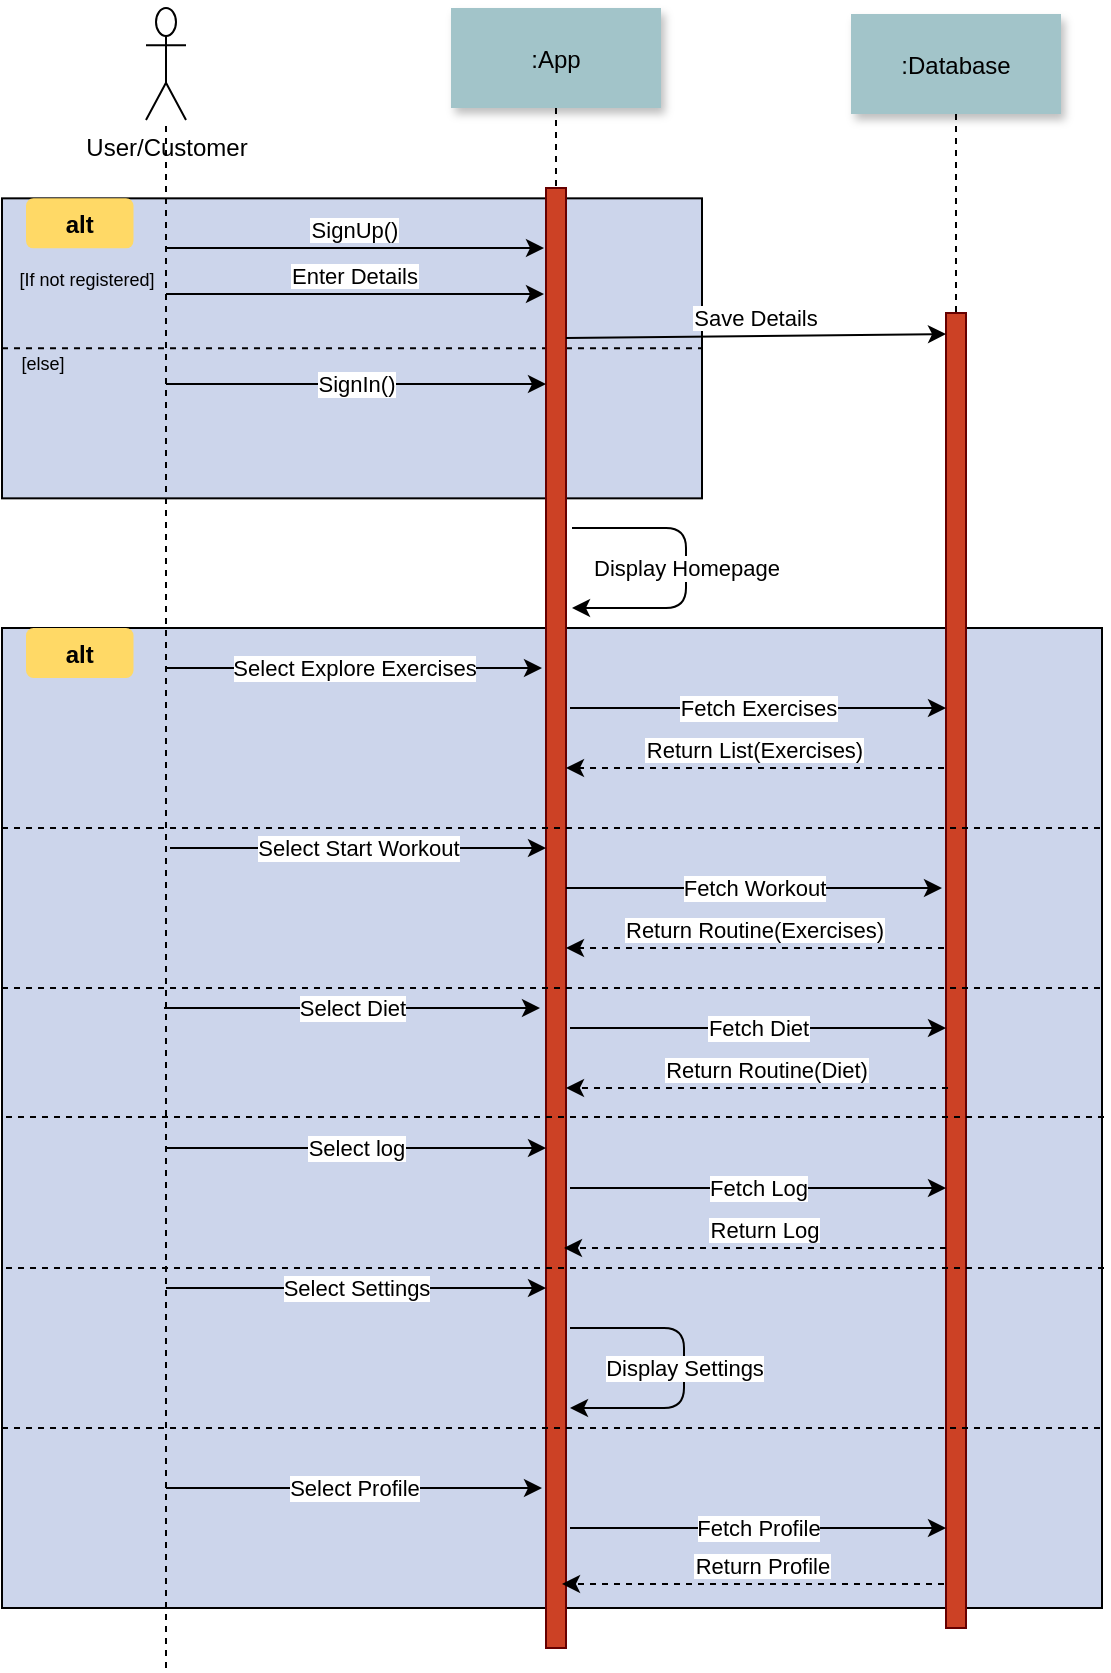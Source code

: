 <mxfile version="13.9.9" type="device"><diagram name="Page-1" id="9361dd3d-8414-5efd-6122-117bd74ce7a7"><mxGraphModel dx="1486" dy="806" grid="1" gridSize="10" guides="1" tooltips="1" connect="1" arrows="1" fold="1" page="0" pageScale="1.5" pageWidth="826" pageHeight="1169" background="#ffffff" math="0" shadow="0"><root><mxCell id="0"/><mxCell id="1" parent="0"/><mxCell id="BRMkmuDKkeOzly8r9du2-150" value="" style="fillColor=#CCD5EB" parent="1" vertex="1"><mxGeometry x="-72" y="370" width="550" height="490" as="geometry"/></mxCell><mxCell id="20" value="" style="fillColor=#CCD5EB" parent="1" vertex="1"><mxGeometry x="-72" y="155.17" width="350" height="150" as="geometry"/></mxCell><mxCell id="BRMkmuDKkeOzly8r9du2-90" value="" style="endArrow=none;dashed=1;html=1;" parent="1" target="BRMkmuDKkeOzly8r9du2-89" edge="1"><mxGeometry width="50" height="50" relative="1" as="geometry"><mxPoint x="10" y="890" as="sourcePoint"/><mxPoint x="120" y="170" as="targetPoint"/></mxGeometry></mxCell><mxCell id="4" value=":App" style="shadow=1;fillColor=#A2C4C9;strokeColor=none" parent="1" vertex="1"><mxGeometry x="152.5" y="60" width="105" height="50" as="geometry"/></mxCell><mxCell id="6" value="" style="fillColor=#CC4125;strokeColor=#660000" parent="1" vertex="1"><mxGeometry x="400" y="212.5" width="10" height="657.5" as="geometry"/></mxCell><mxCell id="7" value=":Database" style="shadow=1;fillColor=#A2C4C9;strokeColor=none" parent="1" vertex="1"><mxGeometry x="352.5" y="63" width="105" height="50" as="geometry"/></mxCell><mxCell id="8" value="" style="edgeStyle=none;endArrow=none;dashed=1" parent="1" source="7" target="6" edge="1"><mxGeometry x="272.335" y="165" width="100" height="100" as="geometry"><mxPoint x="347.259" y="110" as="sourcePoint"/><mxPoint x="347.576" y="165" as="targetPoint"/></mxGeometry></mxCell><mxCell id="9" value="SignUp()" style="edgeStyle=none;verticalLabelPosition=top;verticalAlign=bottom;" parent="1" edge="1"><mxGeometry x="40" y="102.25" width="100" height="100" as="geometry"><mxPoint x="10" y="180" as="sourcePoint"/><mxPoint x="199" y="180" as="targetPoint"/><Array as="points"/></mxGeometry></mxCell><mxCell id="33" value="" style="edgeStyle=elbowEdgeStyle;elbow=horizontal;endArrow=none;dashed=1" parent="1" source="4" target="2" edge="1"><mxGeometry x="230.0" y="310" width="100" height="100" as="geometry"><mxPoint x="230.0" y="410" as="sourcePoint"/><mxPoint x="330" y="310" as="targetPoint"/></mxGeometry></mxCell><mxCell id="BRMkmuDKkeOzly8r9du2-89" value="User/Customer" style="shape=umlActor;verticalLabelPosition=bottom;verticalAlign=top;html=1;outlineConnect=0;" parent="1" vertex="1"><mxGeometry y="60" width="20" height="56" as="geometry"/></mxCell><mxCell id="BRMkmuDKkeOzly8r9du2-95" value="alt" style="rounded=1;fontStyle=1;fillColor=#FFD966;strokeColor=none" parent="1" vertex="1"><mxGeometry x="-60" y="155.17" width="53.75" height="25" as="geometry"/></mxCell><mxCell id="BRMkmuDKkeOzly8r9du2-96" value="&lt;font style=&quot;font-size: 9px&quot;&gt;[If not registered]&lt;/font&gt;" style="text;html=1;align=center;verticalAlign=middle;resizable=0;points=[];autosize=1;" parent="1" vertex="1"><mxGeometry x="-70" y="185" width="80" height="20" as="geometry"/></mxCell><mxCell id="BRMkmuDKkeOzly8r9du2-101" value="" style="endArrow=none;dashed=1;html=1;entryX=1;entryY=0.5;entryDx=0;entryDy=0;exitX=0;exitY=0.5;exitDx=0;exitDy=0;" parent="1" source="20" target="20" edge="1"><mxGeometry width="50" height="50" relative="1" as="geometry"><mxPoint x="-110" y="-150" as="sourcePoint"/><mxPoint x="220" y="-150" as="targetPoint"/><Array as="points"/></mxGeometry></mxCell><mxCell id="2" value="" style="fillColor=#CC4125;strokeColor=#660000" parent="1" vertex="1"><mxGeometry x="200" y="150" width="10" height="730" as="geometry"/></mxCell><mxCell id="BRMkmuDKkeOzly8r9du2-103" value="&lt;font style=&quot;font-size: 9px&quot;&gt;[else]&lt;/font&gt;" style="text;html=1;align=center;verticalAlign=middle;resizable=0;points=[];autosize=1;" parent="1" vertex="1"><mxGeometry x="-72" y="227" width="40" height="20" as="geometry"/></mxCell><mxCell id="BRMkmuDKkeOzly8r9du2-104" value="SignIn()" style="endArrow=classic;html=1;" parent="1" edge="1"><mxGeometry width="50" height="50" relative="1" as="geometry"><mxPoint x="10" y="248" as="sourcePoint"/><mxPoint x="200" y="248" as="targetPoint"/></mxGeometry></mxCell><mxCell id="BRMkmuDKkeOzly8r9du2-108" value="Enter Details" style="edgeStyle=none;verticalLabelPosition=top;verticalAlign=bottom;" parent="1" edge="1"><mxGeometry x="50" y="112.25" width="100" height="100" as="geometry"><mxPoint x="10" y="203" as="sourcePoint"/><mxPoint x="199" y="203" as="targetPoint"/><Array as="points"/></mxGeometry></mxCell><mxCell id="BRMkmuDKkeOzly8r9du2-109" value="Save Details" style="edgeStyle=none;verticalLabelPosition=top;verticalAlign=bottom;" parent="1" edge="1"><mxGeometry x="220" y="128.75" width="100" height="100" as="geometry"><mxPoint x="210" y="225" as="sourcePoint"/><mxPoint x="400" y="223" as="targetPoint"/><Array as="points"/></mxGeometry></mxCell><mxCell id="BRMkmuDKkeOzly8r9du2-117" value="Display Homepage" style="endArrow=classic;html=1;" parent="1" edge="1"><mxGeometry width="50" height="50" relative="1" as="geometry"><mxPoint x="213" y="320" as="sourcePoint"/><mxPoint x="213" y="360" as="targetPoint"/><Array as="points"><mxPoint x="270" y="320"/><mxPoint x="270" y="360"/></Array></mxGeometry></mxCell><mxCell id="BRMkmuDKkeOzly8r9du2-118" value="Select Explore Exercises" style="endArrow=classic;html=1;" parent="1" edge="1"><mxGeometry width="50" height="50" relative="1" as="geometry"><mxPoint x="10" y="390" as="sourcePoint"/><mxPoint x="198" y="390" as="targetPoint"/></mxGeometry></mxCell><mxCell id="BRMkmuDKkeOzly8r9du2-120" value="Return List(Exercises)" style="edgeStyle=none;verticalLabelPosition=top;verticalAlign=bottom;dashed=1;" parent="1" edge="1"><mxGeometry x="160" y="363.75" width="100" height="100" as="geometry"><mxPoint x="399" y="440" as="sourcePoint"/><mxPoint x="210" y="440" as="targetPoint"/><Array as="points"/></mxGeometry></mxCell><mxCell id="BRMkmuDKkeOzly8r9du2-121" value="Fetch Exercises" style="endArrow=classic;html=1;" parent="1" edge="1"><mxGeometry width="50" height="50" relative="1" as="geometry"><mxPoint x="212" y="410" as="sourcePoint"/><mxPoint x="400" y="410" as="targetPoint"/></mxGeometry></mxCell><mxCell id="BRMkmuDKkeOzly8r9du2-124" value="Select Start Workout" style="endArrow=classic;html=1;" parent="1" edge="1"><mxGeometry width="50" height="50" relative="1" as="geometry"><mxPoint x="12" y="480" as="sourcePoint"/><mxPoint x="200" y="480" as="targetPoint"/></mxGeometry></mxCell><mxCell id="BRMkmuDKkeOzly8r9du2-125" value="Fetch Workout" style="endArrow=classic;html=1;" parent="1" edge="1"><mxGeometry width="50" height="50" relative="1" as="geometry"><mxPoint x="210" y="500" as="sourcePoint"/><mxPoint x="398" y="500" as="targetPoint"/></mxGeometry></mxCell><mxCell id="BRMkmuDKkeOzly8r9du2-127" value="Return Routine(Exercises)" style="edgeStyle=none;verticalLabelPosition=top;verticalAlign=bottom;dashed=1;" parent="1" edge="1"><mxGeometry x="160" y="453.75" width="100" height="100" as="geometry"><mxPoint x="399" y="530" as="sourcePoint"/><mxPoint x="210" y="530" as="targetPoint"/><Array as="points"/></mxGeometry></mxCell><mxCell id="BRMkmuDKkeOzly8r9du2-129" value="Select Diet" style="endArrow=classic;html=1;" parent="1" edge="1"><mxGeometry width="50" height="50" relative="1" as="geometry"><mxPoint x="9" y="560" as="sourcePoint"/><mxPoint x="197" y="560" as="targetPoint"/></mxGeometry></mxCell><mxCell id="BRMkmuDKkeOzly8r9du2-130" value="Fetch Diet" style="endArrow=classic;html=1;" parent="1" edge="1"><mxGeometry width="50" height="50" relative="1" as="geometry"><mxPoint x="212" y="570" as="sourcePoint"/><mxPoint x="400" y="570" as="targetPoint"/></mxGeometry></mxCell><mxCell id="BRMkmuDKkeOzly8r9du2-132" value="Return Routine(Diet)" style="edgeStyle=none;verticalLabelPosition=top;verticalAlign=bottom;dashed=1;" parent="1" edge="1"><mxGeometry width="100" height="100" as="geometry"><mxPoint x="401" y="600" as="sourcePoint"/><mxPoint x="210" y="600" as="targetPoint"/><Array as="points"/><mxPoint x="5" as="offset"/></mxGeometry></mxCell><mxCell id="BRMkmuDKkeOzly8r9du2-133" value="Select log" style="endArrow=classic;html=1;" parent="1" edge="1"><mxGeometry width="50" height="50" relative="1" as="geometry"><mxPoint x="10" y="630" as="sourcePoint"/><mxPoint x="200" y="630" as="targetPoint"/></mxGeometry></mxCell><mxCell id="BRMkmuDKkeOzly8r9du2-134" value="Fetch Log" style="endArrow=classic;html=1;" parent="1" edge="1"><mxGeometry width="50" height="50" relative="1" as="geometry"><mxPoint x="212" y="650" as="sourcePoint"/><mxPoint x="400" y="650" as="targetPoint"/></mxGeometry></mxCell><mxCell id="BRMkmuDKkeOzly8r9du2-137" value="Return Log" style="edgeStyle=none;verticalLabelPosition=top;verticalAlign=bottom;dashed=1;" parent="1" edge="1"><mxGeometry x="-1" y="80" width="100" height="100" as="geometry"><mxPoint x="400" y="680" as="sourcePoint"/><mxPoint x="209" y="680" as="targetPoint"/><Array as="points"/><mxPoint x="5" as="offset"/></mxGeometry></mxCell><mxCell id="BRMkmuDKkeOzly8r9du2-138" value="Select Settings" style="endArrow=classic;html=1;" parent="1" edge="1"><mxGeometry width="50" height="50" relative="1" as="geometry"><mxPoint x="10" y="700" as="sourcePoint"/><mxPoint x="200" y="700" as="targetPoint"/></mxGeometry></mxCell><mxCell id="BRMkmuDKkeOzly8r9du2-142" value="Display Settings" style="endArrow=classic;html=1;" parent="1" edge="1"><mxGeometry width="50" height="50" relative="1" as="geometry"><mxPoint x="212" y="720" as="sourcePoint"/><mxPoint x="212" y="760" as="targetPoint"/><Array as="points"><mxPoint x="232" y="720"/><mxPoint x="269" y="720"/><mxPoint x="269" y="760"/></Array></mxGeometry></mxCell><mxCell id="BRMkmuDKkeOzly8r9du2-144" value="Select Profile" style="endArrow=classic;html=1;" parent="1" edge="1"><mxGeometry width="50" height="50" relative="1" as="geometry"><mxPoint x="10" y="800" as="sourcePoint"/><mxPoint x="198" y="800" as="targetPoint"/></mxGeometry></mxCell><mxCell id="BRMkmuDKkeOzly8r9du2-146" value="Fetch Profile" style="endArrow=classic;html=1;" parent="1" edge="1"><mxGeometry width="50" height="50" relative="1" as="geometry"><mxPoint x="212" y="820" as="sourcePoint"/><mxPoint x="400" y="820" as="targetPoint"/></mxGeometry></mxCell><mxCell id="BRMkmuDKkeOzly8r9du2-147" value="Return Profile" style="edgeStyle=none;verticalLabelPosition=top;verticalAlign=bottom;dashed=1;" parent="1" edge="1"><mxGeometry x="-2" y="248" width="100" height="100" as="geometry"><mxPoint x="399" y="848" as="sourcePoint"/><mxPoint x="208" y="848" as="targetPoint"/><Array as="points"/><mxPoint x="5" as="offset"/></mxGeometry></mxCell><mxCell id="BRMkmuDKkeOzly8r9du2-153" value="alt" style="rounded=1;fontStyle=1;fillColor=#FFD966;strokeColor=none" parent="1" vertex="1"><mxGeometry x="-60.0" y="370" width="53.75" height="25" as="geometry"/></mxCell><mxCell id="BRMkmuDKkeOzly8r9du2-157" value="" style="endArrow=none;dashed=1;html=1;" parent="1" edge="1"><mxGeometry width="50" height="50" relative="1" as="geometry"><mxPoint x="-72" y="770" as="sourcePoint"/><mxPoint x="478" y="770" as="targetPoint"/><Array as="points"/></mxGeometry></mxCell><mxCell id="BRMkmuDKkeOzly8r9du2-158" value="" style="endArrow=none;dashed=1;html=1;" parent="1" edge="1"><mxGeometry width="50" height="50" relative="1" as="geometry"><mxPoint x="-70" y="690" as="sourcePoint"/><mxPoint x="480" y="690" as="targetPoint"/><Array as="points"/></mxGeometry></mxCell><mxCell id="BRMkmuDKkeOzly8r9du2-159" value="" style="endArrow=none;dashed=1;html=1;" parent="1" edge="1"><mxGeometry width="50" height="50" relative="1" as="geometry"><mxPoint x="-70" y="614.5" as="sourcePoint"/><mxPoint x="480" y="614.5" as="targetPoint"/><Array as="points"/></mxGeometry></mxCell><mxCell id="BRMkmuDKkeOzly8r9du2-160" value="" style="endArrow=none;dashed=1;html=1;" parent="1" edge="1"><mxGeometry width="50" height="50" relative="1" as="geometry"><mxPoint x="-72" y="550" as="sourcePoint"/><mxPoint x="478" y="550" as="targetPoint"/><Array as="points"/></mxGeometry></mxCell><mxCell id="BRMkmuDKkeOzly8r9du2-161" value="" style="endArrow=none;dashed=1;html=1;" parent="1" edge="1"><mxGeometry width="50" height="50" relative="1" as="geometry"><mxPoint x="-72" y="470" as="sourcePoint"/><mxPoint x="478" y="470" as="targetPoint"/><Array as="points"/></mxGeometry></mxCell></root></mxGraphModel></diagram></mxfile>